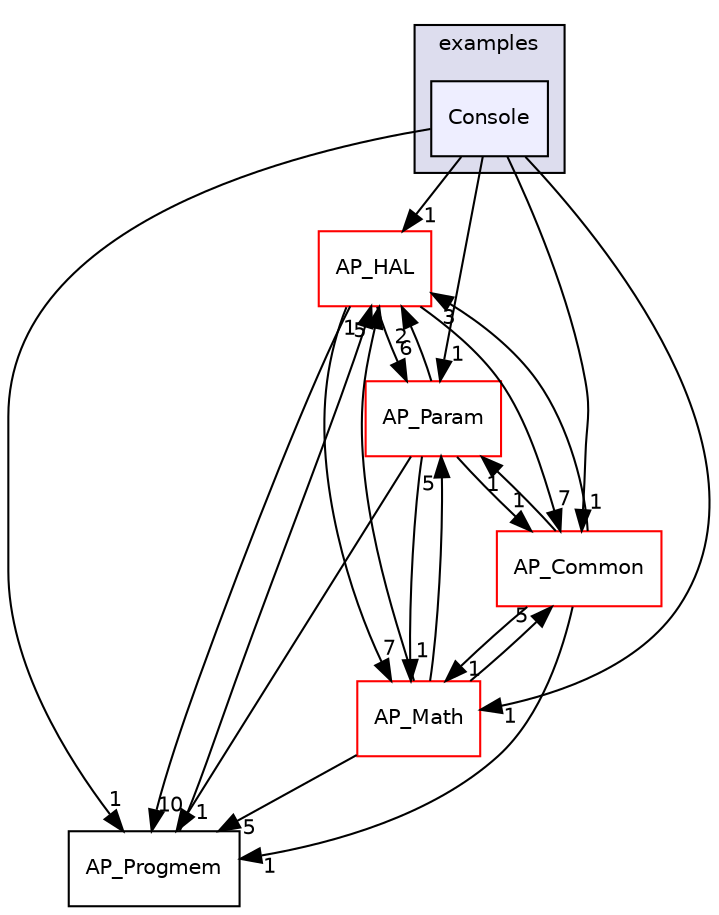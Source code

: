 digraph "libraries/AP_HAL_FLYMAPLE/examples/Console" {
  compound=true
  node [ fontsize="10", fontname="Helvetica"];
  edge [ labelfontsize="10", labelfontname="Helvetica"];
  subgraph clusterdir_ed18f976cdba62e746de2cba1db3dcdb {
    graph [ bgcolor="#ddddee", pencolor="black", label="examples" fontname="Helvetica", fontsize="10", URL="dir_ed18f976cdba62e746de2cba1db3dcdb.html"]
  dir_e666265c1d565e24ff939d4e6cbce16f [shape=box, label="Console", style="filled", fillcolor="#eeeeff", pencolor="black", URL="dir_e666265c1d565e24ff939d4e6cbce16f.html"];
  }
  dir_1cbc10423b2512b31103883361e0123b [shape=box label="AP_HAL" fillcolor="white" style="filled" color="red" URL="dir_1cbc10423b2512b31103883361e0123b.html"];
  dir_200d929b8d5577e7f19dc05ce443c612 [shape=box label="AP_Param" fillcolor="white" style="filled" color="red" URL="dir_200d929b8d5577e7f19dc05ce443c612.html"];
  dir_93fb9127672489656ce87df72f6e986d [shape=box label="AP_Math" fillcolor="white" style="filled" color="red" URL="dir_93fb9127672489656ce87df72f6e986d.html"];
  dir_76c3a7c075633ea7df6dd8cefcefbb8f [shape=box label="AP_Progmem" URL="dir_76c3a7c075633ea7df6dd8cefcefbb8f.html"];
  dir_df3f4256615fd4197927a84a019a8bd8 [shape=box label="AP_Common" fillcolor="white" style="filled" color="red" URL="dir_df3f4256615fd4197927a84a019a8bd8.html"];
  dir_e666265c1d565e24ff939d4e6cbce16f->dir_1cbc10423b2512b31103883361e0123b [headlabel="1", labeldistance=1.5 headhref="dir_000069_000044.html"];
  dir_e666265c1d565e24ff939d4e6cbce16f->dir_200d929b8d5577e7f19dc05ce443c612 [headlabel="1", labeldistance=1.5 headhref="dir_000069_000144.html"];
  dir_e666265c1d565e24ff939d4e6cbce16f->dir_93fb9127672489656ce87df72f6e986d [headlabel="1", labeldistance=1.5 headhref="dir_000069_000111.html"];
  dir_e666265c1d565e24ff939d4e6cbce16f->dir_76c3a7c075633ea7df6dd8cefcefbb8f [headlabel="1", labeldistance=1.5 headhref="dir_000069_000148.html"];
  dir_e666265c1d565e24ff939d4e6cbce16f->dir_df3f4256615fd4197927a84a019a8bd8 [headlabel="1", labeldistance=1.5 headhref="dir_000069_000028.html"];
  dir_1cbc10423b2512b31103883361e0123b->dir_200d929b8d5577e7f19dc05ce443c612 [headlabel="6", labeldistance=1.5 headhref="dir_000044_000144.html"];
  dir_1cbc10423b2512b31103883361e0123b->dir_93fb9127672489656ce87df72f6e986d [headlabel="7", labeldistance=1.5 headhref="dir_000044_000111.html"];
  dir_1cbc10423b2512b31103883361e0123b->dir_76c3a7c075633ea7df6dd8cefcefbb8f [headlabel="10", labeldistance=1.5 headhref="dir_000044_000148.html"];
  dir_1cbc10423b2512b31103883361e0123b->dir_df3f4256615fd4197927a84a019a8bd8 [headlabel="7", labeldistance=1.5 headhref="dir_000044_000028.html"];
  dir_200d929b8d5577e7f19dc05ce443c612->dir_1cbc10423b2512b31103883361e0123b [headlabel="2", labeldistance=1.5 headhref="dir_000144_000044.html"];
  dir_200d929b8d5577e7f19dc05ce443c612->dir_93fb9127672489656ce87df72f6e986d [headlabel="1", labeldistance=1.5 headhref="dir_000144_000111.html"];
  dir_200d929b8d5577e7f19dc05ce443c612->dir_76c3a7c075633ea7df6dd8cefcefbb8f [headlabel="1", labeldistance=1.5 headhref="dir_000144_000148.html"];
  dir_200d929b8d5577e7f19dc05ce443c612->dir_df3f4256615fd4197927a84a019a8bd8 [headlabel="1", labeldistance=1.5 headhref="dir_000144_000028.html"];
  dir_93fb9127672489656ce87df72f6e986d->dir_1cbc10423b2512b31103883361e0123b [headlabel="5", labeldistance=1.5 headhref="dir_000111_000044.html"];
  dir_93fb9127672489656ce87df72f6e986d->dir_200d929b8d5577e7f19dc05ce443c612 [headlabel="5", labeldistance=1.5 headhref="dir_000111_000144.html"];
  dir_93fb9127672489656ce87df72f6e986d->dir_76c3a7c075633ea7df6dd8cefcefbb8f [headlabel="5", labeldistance=1.5 headhref="dir_000111_000148.html"];
  dir_93fb9127672489656ce87df72f6e986d->dir_df3f4256615fd4197927a84a019a8bd8 [headlabel="5", labeldistance=1.5 headhref="dir_000111_000028.html"];
  dir_76c3a7c075633ea7df6dd8cefcefbb8f->dir_1cbc10423b2512b31103883361e0123b [headlabel="1", labeldistance=1.5 headhref="dir_000148_000044.html"];
  dir_df3f4256615fd4197927a84a019a8bd8->dir_1cbc10423b2512b31103883361e0123b [headlabel="3", labeldistance=1.5 headhref="dir_000028_000044.html"];
  dir_df3f4256615fd4197927a84a019a8bd8->dir_200d929b8d5577e7f19dc05ce443c612 [headlabel="1", labeldistance=1.5 headhref="dir_000028_000144.html"];
  dir_df3f4256615fd4197927a84a019a8bd8->dir_93fb9127672489656ce87df72f6e986d [headlabel="1", labeldistance=1.5 headhref="dir_000028_000111.html"];
  dir_df3f4256615fd4197927a84a019a8bd8->dir_76c3a7c075633ea7df6dd8cefcefbb8f [headlabel="1", labeldistance=1.5 headhref="dir_000028_000148.html"];
}

